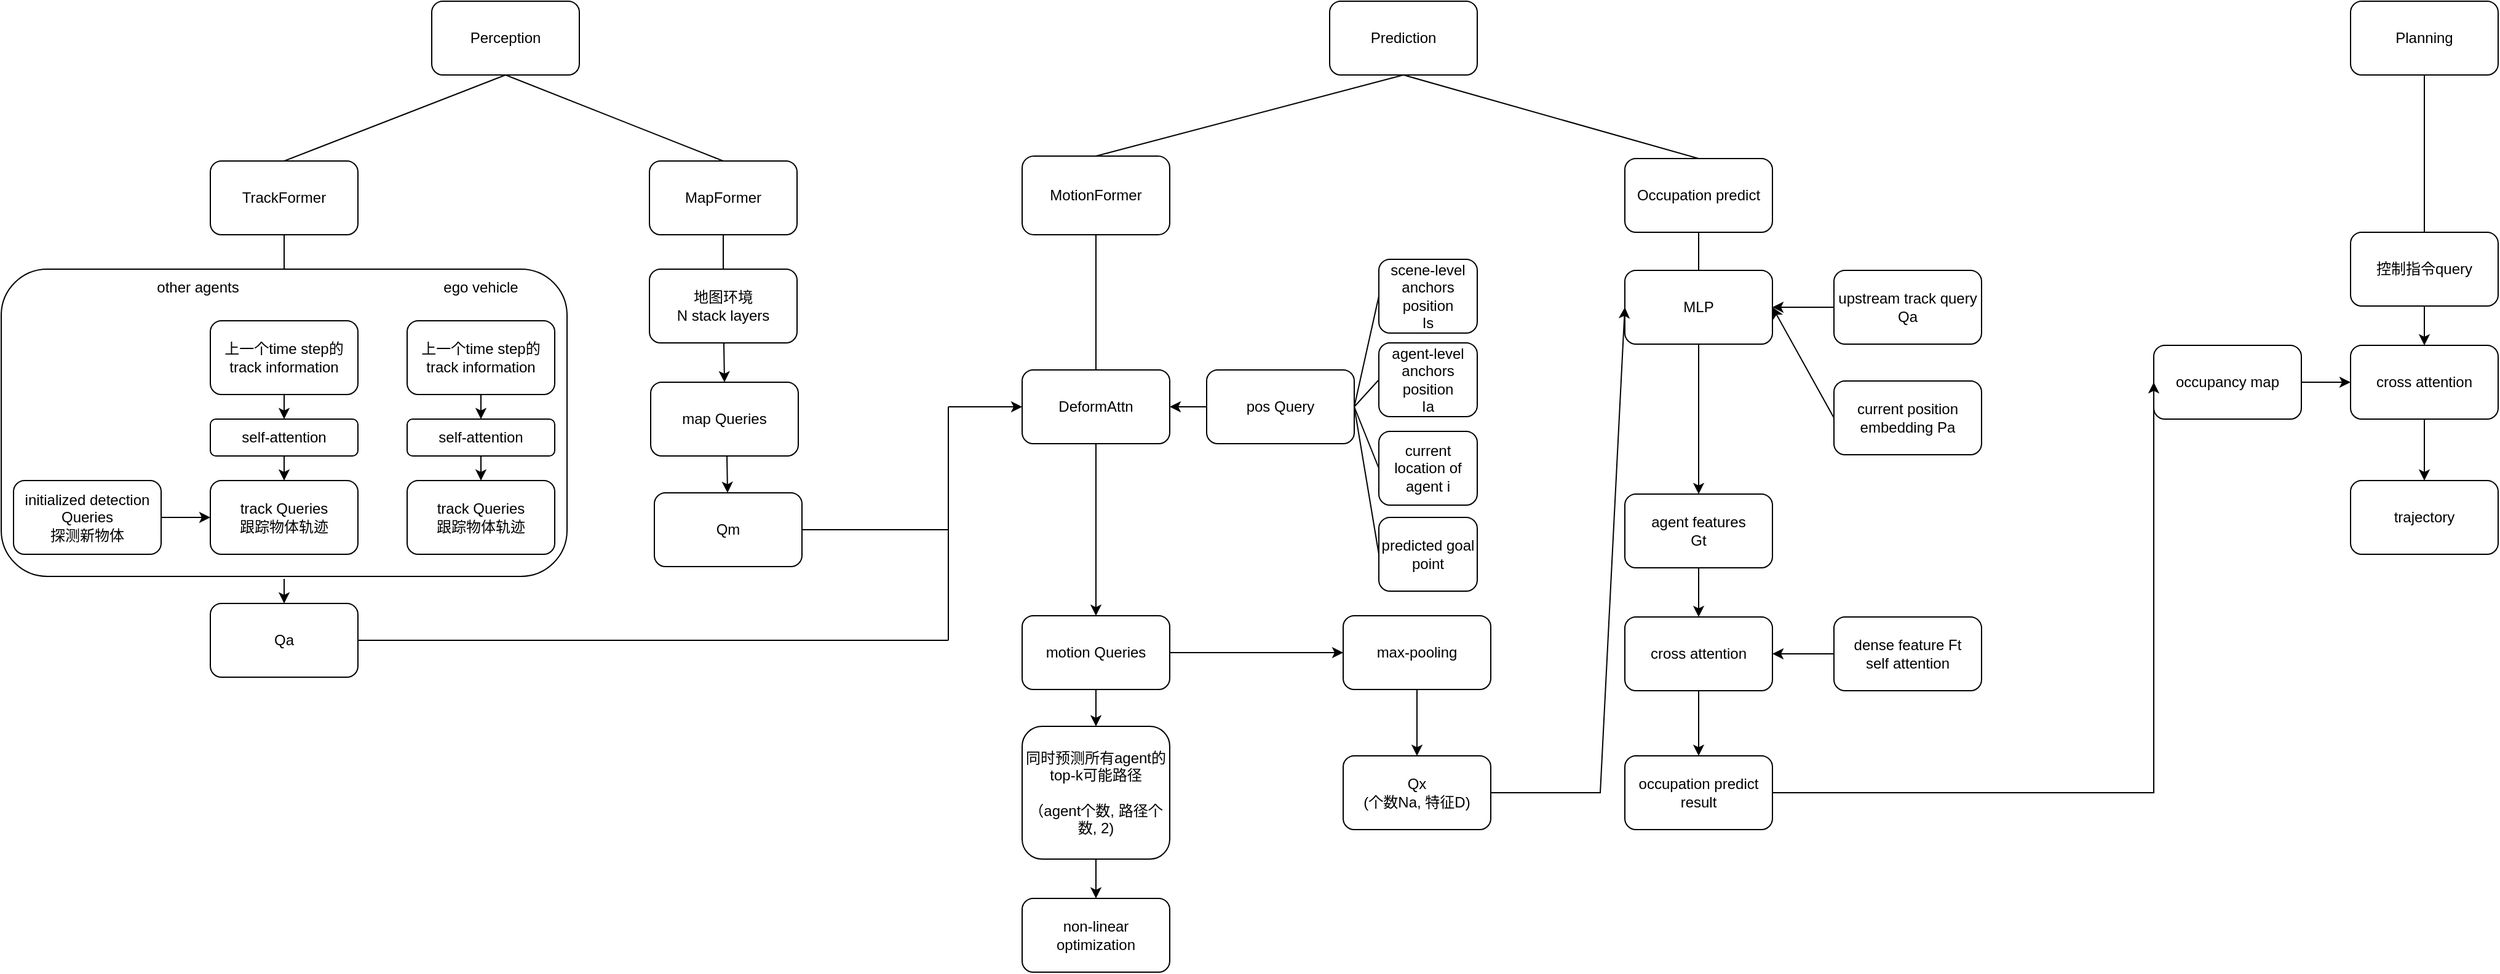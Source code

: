 <mxfile version="24.7.16">
  <diagram name="第 1 页" id="lg_SpBoe9I4gKLeaDJEI">
    <mxGraphModel dx="1118" dy="555" grid="1" gridSize="10" guides="1" tooltips="1" connect="1" arrows="1" fold="1" page="1" pageScale="1" pageWidth="827" pageHeight="1169" math="0" shadow="0">
      <root>
        <mxCell id="0" />
        <mxCell id="1" parent="0" />
        <mxCell id="r6HxHEpXDy4I0rtk-ksx-13" value="" style="rounded=1;whiteSpace=wrap;html=1;" parent="1" vertex="1">
          <mxGeometry x="30" y="268" width="460" height="250" as="geometry" />
        </mxCell>
        <mxCell id="r6HxHEpXDy4I0rtk-ksx-1" value="Perception" style="rounded=1;whiteSpace=wrap;html=1;" parent="1" vertex="1">
          <mxGeometry x="380" y="50" width="120" height="60" as="geometry" />
        </mxCell>
        <mxCell id="r6HxHEpXDy4I0rtk-ksx-2" value="Prediction" style="rounded=1;whiteSpace=wrap;html=1;" parent="1" vertex="1">
          <mxGeometry x="1110" y="50" width="120" height="60" as="geometry" />
        </mxCell>
        <mxCell id="r6HxHEpXDy4I0rtk-ksx-3" value="Planning" style="rounded=1;whiteSpace=wrap;html=1;" parent="1" vertex="1">
          <mxGeometry x="1940" y="50" width="120" height="60" as="geometry" />
        </mxCell>
        <mxCell id="r6HxHEpXDy4I0rtk-ksx-4" value="TrackFormer" style="rounded=1;whiteSpace=wrap;html=1;" parent="1" vertex="1">
          <mxGeometry x="200" y="180" width="120" height="60" as="geometry" />
        </mxCell>
        <mxCell id="r6HxHEpXDy4I0rtk-ksx-5" value="MapFormer" style="rounded=1;whiteSpace=wrap;html=1;" parent="1" vertex="1">
          <mxGeometry x="557" y="180" width="120" height="60" as="geometry" />
        </mxCell>
        <mxCell id="r6HxHEpXDy4I0rtk-ksx-6" value="initialized detection&lt;div&gt;Queries&lt;/div&gt;&lt;div&gt;探测新物体&lt;/div&gt;" style="rounded=1;whiteSpace=wrap;html=1;" parent="1" vertex="1">
          <mxGeometry x="40" y="440" width="120" height="60" as="geometry" />
        </mxCell>
        <mxCell id="r6HxHEpXDy4I0rtk-ksx-7" value="track Queries&lt;div&gt;跟踪物体轨迹&lt;/div&gt;" style="rounded=1;whiteSpace=wrap;html=1;" parent="1" vertex="1">
          <mxGeometry x="200" y="440" width="120" height="60" as="geometry" />
        </mxCell>
        <mxCell id="r6HxHEpXDy4I0rtk-ksx-8" value="self-attention" style="rounded=1;whiteSpace=wrap;html=1;" parent="1" vertex="1">
          <mxGeometry x="200" y="390" width="120" height="30" as="geometry" />
        </mxCell>
        <mxCell id="r6HxHEpXDy4I0rtk-ksx-9" value="上一个time step的track information" style="rounded=1;whiteSpace=wrap;html=1;" parent="1" vertex="1">
          <mxGeometry x="200" y="310" width="120" height="60" as="geometry" />
        </mxCell>
        <mxCell id="r6HxHEpXDy4I0rtk-ksx-10" value="track Queries&lt;div&gt;跟踪物体轨迹&lt;/div&gt;" style="rounded=1;whiteSpace=wrap;html=1;" parent="1" vertex="1">
          <mxGeometry x="360" y="440" width="120" height="60" as="geometry" />
        </mxCell>
        <mxCell id="r6HxHEpXDy4I0rtk-ksx-11" value="self-attention" style="rounded=1;whiteSpace=wrap;html=1;" parent="1" vertex="1">
          <mxGeometry x="360" y="390" width="120" height="30" as="geometry" />
        </mxCell>
        <mxCell id="r6HxHEpXDy4I0rtk-ksx-12" value="上一个time step的track information" style="rounded=1;whiteSpace=wrap;html=1;" parent="1" vertex="1">
          <mxGeometry x="360" y="310" width="120" height="60" as="geometry" />
        </mxCell>
        <mxCell id="r6HxHEpXDy4I0rtk-ksx-14" value="other agents" style="text;html=1;align=center;verticalAlign=middle;whiteSpace=wrap;rounded=0;" parent="1" vertex="1">
          <mxGeometry x="150" y="268" width="80" height="30" as="geometry" />
        </mxCell>
        <mxCell id="r6HxHEpXDy4I0rtk-ksx-15" value="ego vehicle" style="text;html=1;align=center;verticalAlign=middle;whiteSpace=wrap;rounded=0;" parent="1" vertex="1">
          <mxGeometry x="380" y="268" width="80" height="30" as="geometry" />
        </mxCell>
        <mxCell id="r6HxHEpXDy4I0rtk-ksx-16" value="" style="endArrow=classic;html=1;rounded=0;exitX=0.5;exitY=1;exitDx=0;exitDy=0;" parent="1" source="r6HxHEpXDy4I0rtk-ksx-9" target="r6HxHEpXDy4I0rtk-ksx-8" edge="1">
          <mxGeometry width="50" height="50" relative="1" as="geometry">
            <mxPoint x="450" y="340" as="sourcePoint" />
            <mxPoint x="500" y="290" as="targetPoint" />
          </mxGeometry>
        </mxCell>
        <mxCell id="r6HxHEpXDy4I0rtk-ksx-17" value="" style="endArrow=classic;html=1;rounded=0;exitX=0.5;exitY=1;exitDx=0;exitDy=0;" parent="1" source="r6HxHEpXDy4I0rtk-ksx-8" target="r6HxHEpXDy4I0rtk-ksx-7" edge="1">
          <mxGeometry width="50" height="50" relative="1" as="geometry">
            <mxPoint x="600" y="440" as="sourcePoint" />
            <mxPoint x="650" y="390" as="targetPoint" />
          </mxGeometry>
        </mxCell>
        <mxCell id="r6HxHEpXDy4I0rtk-ksx-18" value="" style="endArrow=classic;html=1;rounded=0;exitX=1;exitY=0.5;exitDx=0;exitDy=0;entryX=0;entryY=0.5;entryDx=0;entryDy=0;" parent="1" source="r6HxHEpXDy4I0rtk-ksx-6" target="r6HxHEpXDy4I0rtk-ksx-7" edge="1">
          <mxGeometry width="50" height="50" relative="1" as="geometry">
            <mxPoint x="160" y="480" as="sourcePoint" />
            <mxPoint x="210" y="430" as="targetPoint" />
          </mxGeometry>
        </mxCell>
        <mxCell id="r6HxHEpXDy4I0rtk-ksx-19" value="" style="endArrow=classic;html=1;rounded=0;exitX=0.5;exitY=1;exitDx=0;exitDy=0;entryX=0.5;entryY=0;entryDx=0;entryDy=0;" parent="1" source="r6HxHEpXDy4I0rtk-ksx-12" target="r6HxHEpXDy4I0rtk-ksx-11" edge="1">
          <mxGeometry width="50" height="50" relative="1" as="geometry">
            <mxPoint x="510" y="410" as="sourcePoint" />
            <mxPoint x="560" y="360" as="targetPoint" />
          </mxGeometry>
        </mxCell>
        <mxCell id="r6HxHEpXDy4I0rtk-ksx-20" value="" style="endArrow=classic;html=1;rounded=0;exitX=0.5;exitY=1;exitDx=0;exitDy=0;" parent="1" source="r6HxHEpXDy4I0rtk-ksx-11" target="r6HxHEpXDy4I0rtk-ksx-10" edge="1">
          <mxGeometry width="50" height="50" relative="1" as="geometry">
            <mxPoint x="570" y="490" as="sourcePoint" />
            <mxPoint x="620" y="440" as="targetPoint" />
          </mxGeometry>
        </mxCell>
        <mxCell id="r6HxHEpXDy4I0rtk-ksx-21" value="&lt;div&gt;地图环境&lt;/div&gt;N stack layers" style="rounded=1;whiteSpace=wrap;html=1;" parent="1" vertex="1">
          <mxGeometry x="557" y="268" width="120" height="60" as="geometry" />
        </mxCell>
        <mxCell id="r6HxHEpXDy4I0rtk-ksx-22" value="map Queries" style="rounded=1;whiteSpace=wrap;html=1;" parent="1" vertex="1">
          <mxGeometry x="558" y="360" width="120" height="60" as="geometry" />
        </mxCell>
        <mxCell id="r6HxHEpXDy4I0rtk-ksx-25" value="" style="endArrow=classic;html=1;rounded=0;entryX=0.5;entryY=0;entryDx=0;entryDy=0;" parent="1" source="r6HxHEpXDy4I0rtk-ksx-21" target="r6HxHEpXDy4I0rtk-ksx-22" edge="1">
          <mxGeometry width="50" height="50" relative="1" as="geometry">
            <mxPoint x="617" y="330" as="sourcePoint" />
            <mxPoint x="667" y="280" as="targetPoint" />
          </mxGeometry>
        </mxCell>
        <mxCell id="r6HxHEpXDy4I0rtk-ksx-26" value="MotionFormer" style="rounded=1;whiteSpace=wrap;html=1;" parent="1" vertex="1">
          <mxGeometry x="860" y="176" width="120" height="64" as="geometry" />
        </mxCell>
        <mxCell id="r6HxHEpXDy4I0rtk-ksx-27" value="Qa" style="rounded=1;whiteSpace=wrap;html=1;" parent="1" vertex="1">
          <mxGeometry x="200" y="540" width="120" height="60" as="geometry" />
        </mxCell>
        <mxCell id="r6HxHEpXDy4I0rtk-ksx-28" value="" style="endArrow=classic;html=1;rounded=0;" parent="1" target="r6HxHEpXDy4I0rtk-ksx-27" edge="1">
          <mxGeometry width="50" height="50" relative="1" as="geometry">
            <mxPoint x="260" y="520" as="sourcePoint" />
            <mxPoint x="310" y="470" as="targetPoint" />
          </mxGeometry>
        </mxCell>
        <mxCell id="r6HxHEpXDy4I0rtk-ksx-29" value="Qm" style="rounded=1;whiteSpace=wrap;html=1;" parent="1" vertex="1">
          <mxGeometry x="561" y="450" width="120" height="60" as="geometry" />
        </mxCell>
        <mxCell id="r6HxHEpXDy4I0rtk-ksx-30" value="" style="endArrow=classic;html=1;rounded=0;" parent="1" target="r6HxHEpXDy4I0rtk-ksx-29" edge="1">
          <mxGeometry width="50" height="50" relative="1" as="geometry">
            <mxPoint x="620" y="420" as="sourcePoint" />
            <mxPoint x="670" y="370" as="targetPoint" />
          </mxGeometry>
        </mxCell>
        <mxCell id="r6HxHEpXDy4I0rtk-ksx-31" value="" style="endArrow=none;html=1;rounded=0;exitX=1;exitY=0.5;exitDx=0;exitDy=0;" parent="1" source="r6HxHEpXDy4I0rtk-ksx-27" edge="1">
          <mxGeometry width="50" height="50" relative="1" as="geometry">
            <mxPoint x="590" y="450" as="sourcePoint" />
            <mxPoint x="800" y="570" as="targetPoint" />
          </mxGeometry>
        </mxCell>
        <mxCell id="r6HxHEpXDy4I0rtk-ksx-32" value="" style="endArrow=none;html=1;rounded=0;" parent="1" edge="1">
          <mxGeometry width="50" height="50" relative="1" as="geometry">
            <mxPoint x="800" y="570" as="sourcePoint" />
            <mxPoint x="800" y="380" as="targetPoint" />
          </mxGeometry>
        </mxCell>
        <mxCell id="r6HxHEpXDy4I0rtk-ksx-33" value="" style="endArrow=none;html=1;rounded=0;" parent="1" edge="1">
          <mxGeometry width="50" height="50" relative="1" as="geometry">
            <mxPoint x="681" y="480" as="sourcePoint" />
            <mxPoint x="800" y="480" as="targetPoint" />
          </mxGeometry>
        </mxCell>
        <mxCell id="r6HxHEpXDy4I0rtk-ksx-34" value="" style="endArrow=classic;html=1;rounded=0;entryX=0;entryY=0.5;entryDx=0;entryDy=0;" parent="1" target="XBj1yF4SLaZ5-RoXFRQB-3" edge="1">
          <mxGeometry width="50" height="50" relative="1" as="geometry">
            <mxPoint x="800" y="380" as="sourcePoint" />
            <mxPoint x="850" y="160" as="targetPoint" />
          </mxGeometry>
        </mxCell>
        <mxCell id="XBj1yF4SLaZ5-RoXFRQB-1" value="" style="endArrow=none;html=1;rounded=0;" parent="1" target="r6HxHEpXDy4I0rtk-ksx-13" edge="1">
          <mxGeometry width="50" height="50" relative="1" as="geometry">
            <mxPoint x="260" y="240" as="sourcePoint" />
            <mxPoint x="310" y="190" as="targetPoint" />
          </mxGeometry>
        </mxCell>
        <mxCell id="XBj1yF4SLaZ5-RoXFRQB-2" value="" style="endArrow=none;html=1;rounded=0;exitX=0.5;exitY=1;exitDx=0;exitDy=0;" parent="1" source="r6HxHEpXDy4I0rtk-ksx-5" target="r6HxHEpXDy4I0rtk-ksx-21" edge="1">
          <mxGeometry width="50" height="50" relative="1" as="geometry">
            <mxPoint x="620" y="240" as="sourcePoint" />
            <mxPoint x="670" y="190" as="targetPoint" />
          </mxGeometry>
        </mxCell>
        <mxCell id="XBj1yF4SLaZ5-RoXFRQB-3" value="DeformAttn" style="rounded=1;whiteSpace=wrap;html=1;" parent="1" vertex="1">
          <mxGeometry x="860" y="350" width="120" height="60" as="geometry" />
        </mxCell>
        <mxCell id="XBj1yF4SLaZ5-RoXFRQB-6" value="scene-level anchors position&lt;div&gt;Is&lt;/div&gt;" style="rounded=1;whiteSpace=wrap;html=1;" parent="1" vertex="1">
          <mxGeometry x="1150" y="260" width="80" height="60" as="geometry" />
        </mxCell>
        <mxCell id="XBj1yF4SLaZ5-RoXFRQB-7" value="agent-level anchors position&lt;div&gt;Ia&lt;/div&gt;" style="rounded=1;whiteSpace=wrap;html=1;" parent="1" vertex="1">
          <mxGeometry x="1150" y="328" width="80" height="60" as="geometry" />
        </mxCell>
        <mxCell id="XBj1yF4SLaZ5-RoXFRQB-8" value="current location of agent i" style="rounded=1;whiteSpace=wrap;html=1;" parent="1" vertex="1">
          <mxGeometry x="1150" y="400" width="80" height="60" as="geometry" />
        </mxCell>
        <mxCell id="XBj1yF4SLaZ5-RoXFRQB-9" value="predicted goal point" style="rounded=1;whiteSpace=wrap;html=1;" parent="1" vertex="1">
          <mxGeometry x="1150" y="470" width="80" height="60" as="geometry" />
        </mxCell>
        <mxCell id="XBj1yF4SLaZ5-RoXFRQB-10" value="pos Query" style="rounded=1;whiteSpace=wrap;html=1;" parent="1" vertex="1">
          <mxGeometry x="1010" y="350" width="120" height="60" as="geometry" />
        </mxCell>
        <mxCell id="XBj1yF4SLaZ5-RoXFRQB-12" value="" style="endArrow=none;html=1;rounded=0;exitX=0;exitY=0.5;exitDx=0;exitDy=0;entryX=1;entryY=0.5;entryDx=0;entryDy=0;" parent="1" source="XBj1yF4SLaZ5-RoXFRQB-6" target="XBj1yF4SLaZ5-RoXFRQB-10" edge="1">
          <mxGeometry width="50" height="50" relative="1" as="geometry">
            <mxPoint x="1110" y="360" as="sourcePoint" />
            <mxPoint x="1160" y="310" as="targetPoint" />
          </mxGeometry>
        </mxCell>
        <mxCell id="XBj1yF4SLaZ5-RoXFRQB-13" value="" style="endArrow=none;html=1;rounded=0;exitX=0;exitY=0.5;exitDx=0;exitDy=0;entryX=1;entryY=0.5;entryDx=0;entryDy=0;" parent="1" source="XBj1yF4SLaZ5-RoXFRQB-7" target="XBj1yF4SLaZ5-RoXFRQB-10" edge="1">
          <mxGeometry width="50" height="50" relative="1" as="geometry">
            <mxPoint x="1190" y="530" as="sourcePoint" />
            <mxPoint x="1230" y="350" as="targetPoint" />
          </mxGeometry>
        </mxCell>
        <mxCell id="XBj1yF4SLaZ5-RoXFRQB-14" value="" style="endArrow=none;html=1;rounded=0;exitX=0;exitY=0.5;exitDx=0;exitDy=0;entryX=1;entryY=0.5;entryDx=0;entryDy=0;" parent="1" source="XBj1yF4SLaZ5-RoXFRQB-8" target="XBj1yF4SLaZ5-RoXFRQB-10" edge="1">
          <mxGeometry width="50" height="50" relative="1" as="geometry">
            <mxPoint x="1230" y="510" as="sourcePoint" />
            <mxPoint x="1280" y="460" as="targetPoint" />
          </mxGeometry>
        </mxCell>
        <mxCell id="XBj1yF4SLaZ5-RoXFRQB-15" value="" style="endArrow=none;html=1;rounded=0;entryX=0;entryY=0.5;entryDx=0;entryDy=0;exitX=1;exitY=0.5;exitDx=0;exitDy=0;" parent="1" source="XBj1yF4SLaZ5-RoXFRQB-10" target="XBj1yF4SLaZ5-RoXFRQB-9" edge="1">
          <mxGeometry width="50" height="50" relative="1" as="geometry">
            <mxPoint x="1320" y="380" as="sourcePoint" />
            <mxPoint x="1370" y="330" as="targetPoint" />
          </mxGeometry>
        </mxCell>
        <mxCell id="XBj1yF4SLaZ5-RoXFRQB-16" value="&lt;div&gt;同时预测所有agent的top-k可能路径&lt;/div&gt;&lt;div&gt;&lt;br&gt;&lt;/div&gt;&lt;div&gt;（agent个数, 路径个数, 2)&lt;/div&gt;" style="rounded=1;whiteSpace=wrap;html=1;" parent="1" vertex="1">
          <mxGeometry x="860" y="640" width="120" height="108" as="geometry" />
        </mxCell>
        <mxCell id="XBj1yF4SLaZ5-RoXFRQB-17" value="" style="endArrow=classic;html=1;rounded=0;exitX=0;exitY=0.5;exitDx=0;exitDy=0;entryX=1;entryY=0.5;entryDx=0;entryDy=0;" parent="1" source="XBj1yF4SLaZ5-RoXFRQB-10" target="XBj1yF4SLaZ5-RoXFRQB-3" edge="1">
          <mxGeometry width="50" height="50" relative="1" as="geometry">
            <mxPoint x="1080" y="520" as="sourcePoint" />
            <mxPoint x="1130" y="470" as="targetPoint" />
          </mxGeometry>
        </mxCell>
        <mxCell id="XBj1yF4SLaZ5-RoXFRQB-18" value="" style="endArrow=none;html=1;rounded=0;entryX=0.5;entryY=1;entryDx=0;entryDy=0;exitX=0.5;exitY=0;exitDx=0;exitDy=0;" parent="1" source="XBj1yF4SLaZ5-RoXFRQB-3" target="r6HxHEpXDy4I0rtk-ksx-26" edge="1">
          <mxGeometry width="50" height="50" relative="1" as="geometry">
            <mxPoint x="900" y="320" as="sourcePoint" />
            <mxPoint x="950" y="270" as="targetPoint" />
          </mxGeometry>
        </mxCell>
        <mxCell id="XBj1yF4SLaZ5-RoXFRQB-19" value="non-linear optimization" style="rounded=1;whiteSpace=wrap;html=1;" parent="1" vertex="1">
          <mxGeometry x="860" y="780" width="120" height="60" as="geometry" />
        </mxCell>
        <mxCell id="XBj1yF4SLaZ5-RoXFRQB-21" value="" style="endArrow=classic;html=1;rounded=0;exitX=0.5;exitY=1;exitDx=0;exitDy=0;" parent="1" source="XBj1yF4SLaZ5-RoXFRQB-16" target="XBj1yF4SLaZ5-RoXFRQB-19" edge="1">
          <mxGeometry width="50" height="50" relative="1" as="geometry">
            <mxPoint x="1090" y="730" as="sourcePoint" />
            <mxPoint x="1140" y="680" as="targetPoint" />
          </mxGeometry>
        </mxCell>
        <mxCell id="XBj1yF4SLaZ5-RoXFRQB-22" value="" style="endArrow=none;html=1;rounded=0;entryX=0.5;entryY=1;entryDx=0;entryDy=0;exitX=0.5;exitY=0;exitDx=0;exitDy=0;" parent="1" source="r6HxHEpXDy4I0rtk-ksx-4" target="r6HxHEpXDy4I0rtk-ksx-1" edge="1">
          <mxGeometry width="50" height="50" relative="1" as="geometry">
            <mxPoint x="320" y="240" as="sourcePoint" />
            <mxPoint x="370" y="190" as="targetPoint" />
          </mxGeometry>
        </mxCell>
        <mxCell id="XBj1yF4SLaZ5-RoXFRQB-23" value="" style="endArrow=none;html=1;rounded=0;exitX=0.5;exitY=0;exitDx=0;exitDy=0;" parent="1" source="r6HxHEpXDy4I0rtk-ksx-5" edge="1">
          <mxGeometry width="50" height="50" relative="1" as="geometry">
            <mxPoint x="440" y="220" as="sourcePoint" />
            <mxPoint x="440" y="110" as="targetPoint" />
          </mxGeometry>
        </mxCell>
        <mxCell id="gVVT2Fr3jdANTdwnyOP--1" value="MLP" style="rounded=1;whiteSpace=wrap;html=1;" vertex="1" parent="1">
          <mxGeometry x="1350" y="269" width="120" height="60" as="geometry" />
        </mxCell>
        <mxCell id="gVVT2Fr3jdANTdwnyOP--2" value="Qx&lt;div&gt;(个数Na, 特征D)&lt;/div&gt;" style="rounded=1;whiteSpace=wrap;html=1;" vertex="1" parent="1">
          <mxGeometry x="1121" y="664" width="120" height="60" as="geometry" />
        </mxCell>
        <mxCell id="gVVT2Fr3jdANTdwnyOP--3" value="motion Queries" style="rounded=1;whiteSpace=wrap;html=1;" vertex="1" parent="1">
          <mxGeometry x="860" y="550" width="120" height="60" as="geometry" />
        </mxCell>
        <mxCell id="gVVT2Fr3jdANTdwnyOP--4" value="" style="endArrow=classic;html=1;rounded=0;exitX=0.5;exitY=1;exitDx=0;exitDy=0;" edge="1" parent="1" source="XBj1yF4SLaZ5-RoXFRQB-3" target="gVVT2Fr3jdANTdwnyOP--3">
          <mxGeometry width="50" height="50" relative="1" as="geometry">
            <mxPoint x="1100" y="730" as="sourcePoint" />
            <mxPoint x="1150" y="680" as="targetPoint" />
          </mxGeometry>
        </mxCell>
        <mxCell id="gVVT2Fr3jdANTdwnyOP--5" value="" style="endArrow=classic;html=1;rounded=0;exitX=0.5;exitY=1;exitDx=0;exitDy=0;entryX=0.5;entryY=0;entryDx=0;entryDy=0;" edge="1" parent="1" source="gVVT2Fr3jdANTdwnyOP--3" target="XBj1yF4SLaZ5-RoXFRQB-16">
          <mxGeometry width="50" height="50" relative="1" as="geometry">
            <mxPoint x="1040" y="790" as="sourcePoint" />
            <mxPoint x="1090" y="740" as="targetPoint" />
          </mxGeometry>
        </mxCell>
        <mxCell id="gVVT2Fr3jdANTdwnyOP--6" value="max-pooling" style="rounded=1;whiteSpace=wrap;html=1;" vertex="1" parent="1">
          <mxGeometry x="1121" y="550" width="120" height="60" as="geometry" />
        </mxCell>
        <mxCell id="gVVT2Fr3jdANTdwnyOP--7" value="" style="endArrow=classic;html=1;rounded=0;exitX=1;exitY=0.5;exitDx=0;exitDy=0;entryX=0;entryY=0.5;entryDx=0;entryDy=0;" edge="1" parent="1" source="gVVT2Fr3jdANTdwnyOP--3" target="gVVT2Fr3jdANTdwnyOP--6">
          <mxGeometry width="50" height="50" relative="1" as="geometry">
            <mxPoint x="1000" y="680" as="sourcePoint" />
            <mxPoint x="1050" y="630" as="targetPoint" />
          </mxGeometry>
        </mxCell>
        <mxCell id="gVVT2Fr3jdANTdwnyOP--8" value="" style="endArrow=classic;html=1;rounded=0;exitX=0.5;exitY=1;exitDx=0;exitDy=0;" edge="1" parent="1" source="gVVT2Fr3jdANTdwnyOP--6" target="gVVT2Fr3jdANTdwnyOP--2">
          <mxGeometry width="50" height="50" relative="1" as="geometry">
            <mxPoint x="1200" y="820" as="sourcePoint" />
            <mxPoint x="1250" y="770" as="targetPoint" />
          </mxGeometry>
        </mxCell>
        <mxCell id="gVVT2Fr3jdANTdwnyOP--9" value="upstream track query&lt;div&gt;Qa&lt;/div&gt;" style="rounded=1;whiteSpace=wrap;html=1;" vertex="1" parent="1">
          <mxGeometry x="1520" y="269" width="120" height="60" as="geometry" />
        </mxCell>
        <mxCell id="gVVT2Fr3jdANTdwnyOP--10" value="current position embedding Pa" style="rounded=1;whiteSpace=wrap;html=1;" vertex="1" parent="1">
          <mxGeometry x="1520" y="359" width="120" height="60" as="geometry" />
        </mxCell>
        <mxCell id="gVVT2Fr3jdANTdwnyOP--11" value="" style="endArrow=classic;html=1;rounded=0;exitX=1;exitY=0.5;exitDx=0;exitDy=0;entryX=0;entryY=0.5;entryDx=0;entryDy=0;" edge="1" parent="1" source="gVVT2Fr3jdANTdwnyOP--2" target="gVVT2Fr3jdANTdwnyOP--1">
          <mxGeometry width="50" height="50" relative="1" as="geometry">
            <mxPoint x="1260" y="680" as="sourcePoint" />
            <mxPoint x="1310" y="630" as="targetPoint" />
            <Array as="points">
              <mxPoint x="1330" y="694" />
            </Array>
          </mxGeometry>
        </mxCell>
        <mxCell id="gVVT2Fr3jdANTdwnyOP--12" value="" style="endArrow=classic;html=1;rounded=0;exitX=0;exitY=0.5;exitDx=0;exitDy=0;entryX=1;entryY=0.5;entryDx=0;entryDy=0;" edge="1" parent="1" source="gVVT2Fr3jdANTdwnyOP--9" target="gVVT2Fr3jdANTdwnyOP--1">
          <mxGeometry width="50" height="50" relative="1" as="geometry">
            <mxPoint x="1430" y="471" as="sourcePoint" />
            <mxPoint x="1480" y="421" as="targetPoint" />
          </mxGeometry>
        </mxCell>
        <mxCell id="gVVT2Fr3jdANTdwnyOP--13" value="" style="endArrow=classic;html=1;rounded=0;exitX=0;exitY=0.5;exitDx=0;exitDy=0;entryX=1;entryY=0.5;entryDx=0;entryDy=0;" edge="1" parent="1" source="gVVT2Fr3jdANTdwnyOP--10" target="gVVT2Fr3jdANTdwnyOP--1">
          <mxGeometry width="50" height="50" relative="1" as="geometry">
            <mxPoint x="1400" y="521" as="sourcePoint" />
            <mxPoint x="1450" y="471" as="targetPoint" />
          </mxGeometry>
        </mxCell>
        <mxCell id="gVVT2Fr3jdANTdwnyOP--14" value="dense feature Ft&lt;div&gt;self attention&lt;/div&gt;" style="rounded=1;whiteSpace=wrap;html=1;" vertex="1" parent="1">
          <mxGeometry x="1520" y="551" width="120" height="60" as="geometry" />
        </mxCell>
        <mxCell id="gVVT2Fr3jdANTdwnyOP--15" value="agent features&lt;div&gt;Gt&lt;/div&gt;" style="rounded=1;whiteSpace=wrap;html=1;" vertex="1" parent="1">
          <mxGeometry x="1350" y="451" width="120" height="60" as="geometry" />
        </mxCell>
        <mxCell id="gVVT2Fr3jdANTdwnyOP--16" value="" style="endArrow=classic;html=1;rounded=0;exitX=0.5;exitY=1;exitDx=0;exitDy=0;entryX=0.5;entryY=0;entryDx=0;entryDy=0;" edge="1" parent="1" source="gVVT2Fr3jdANTdwnyOP--1" target="gVVT2Fr3jdANTdwnyOP--15">
          <mxGeometry width="50" height="50" relative="1" as="geometry">
            <mxPoint x="1510" y="651" as="sourcePoint" />
            <mxPoint x="1560" y="601" as="targetPoint" />
          </mxGeometry>
        </mxCell>
        <mxCell id="gVVT2Fr3jdANTdwnyOP--20" value="cross attention" style="rounded=1;whiteSpace=wrap;html=1;" vertex="1" parent="1">
          <mxGeometry x="1350" y="551" width="120" height="60" as="geometry" />
        </mxCell>
        <mxCell id="gVVT2Fr3jdANTdwnyOP--21" value="" style="endArrow=classic;html=1;rounded=0;exitX=0.5;exitY=1;exitDx=0;exitDy=0;" edge="1" parent="1" source="gVVT2Fr3jdANTdwnyOP--15" target="gVVT2Fr3jdANTdwnyOP--20">
          <mxGeometry width="50" height="50" relative="1" as="geometry">
            <mxPoint x="1450" y="711" as="sourcePoint" />
            <mxPoint x="1500" y="661" as="targetPoint" />
          </mxGeometry>
        </mxCell>
        <mxCell id="gVVT2Fr3jdANTdwnyOP--22" value="" style="endArrow=classic;html=1;rounded=0;exitX=0;exitY=0.5;exitDx=0;exitDy=0;entryX=1;entryY=0.5;entryDx=0;entryDy=0;" edge="1" parent="1" source="gVVT2Fr3jdANTdwnyOP--14" target="gVVT2Fr3jdANTdwnyOP--20">
          <mxGeometry width="50" height="50" relative="1" as="geometry">
            <mxPoint x="1420" y="701" as="sourcePoint" />
            <mxPoint x="1470" y="651" as="targetPoint" />
          </mxGeometry>
        </mxCell>
        <mxCell id="gVVT2Fr3jdANTdwnyOP--23" value="Occupation predict" style="rounded=1;whiteSpace=wrap;html=1;" vertex="1" parent="1">
          <mxGeometry x="1350" y="178" width="120" height="60" as="geometry" />
        </mxCell>
        <mxCell id="gVVT2Fr3jdANTdwnyOP--24" value="occupation predict&lt;div&gt;result&lt;/div&gt;" style="rounded=1;whiteSpace=wrap;html=1;" vertex="1" parent="1">
          <mxGeometry x="1350" y="664" width="120" height="60" as="geometry" />
        </mxCell>
        <mxCell id="gVVT2Fr3jdANTdwnyOP--25" value="" style="endArrow=classic;html=1;rounded=0;exitX=0.5;exitY=1;exitDx=0;exitDy=0;entryX=0.5;entryY=0;entryDx=0;entryDy=0;" edge="1" parent="1" source="gVVT2Fr3jdANTdwnyOP--20" target="gVVT2Fr3jdANTdwnyOP--24">
          <mxGeometry width="50" height="50" relative="1" as="geometry">
            <mxPoint x="1510" y="700" as="sourcePoint" />
            <mxPoint x="1560" y="650" as="targetPoint" />
          </mxGeometry>
        </mxCell>
        <mxCell id="gVVT2Fr3jdANTdwnyOP--26" value="" style="endArrow=none;html=1;rounded=0;exitX=0.5;exitY=1;exitDx=0;exitDy=0;entryX=0.5;entryY=0;entryDx=0;entryDy=0;" edge="1" parent="1" source="gVVT2Fr3jdANTdwnyOP--23" target="gVVT2Fr3jdANTdwnyOP--1">
          <mxGeometry width="50" height="50" relative="1" as="geometry">
            <mxPoint x="1550" y="220" as="sourcePoint" />
            <mxPoint x="1600" y="170" as="targetPoint" />
          </mxGeometry>
        </mxCell>
        <mxCell id="gVVT2Fr3jdANTdwnyOP--27" value="" style="endArrow=none;html=1;rounded=0;exitX=0.5;exitY=1;exitDx=0;exitDy=0;entryX=0.5;entryY=0;entryDx=0;entryDy=0;" edge="1" parent="1" source="r6HxHEpXDy4I0rtk-ksx-2" target="r6HxHEpXDy4I0rtk-ksx-26">
          <mxGeometry width="50" height="50" relative="1" as="geometry">
            <mxPoint x="1060" y="250" as="sourcePoint" />
            <mxPoint x="1110" y="200" as="targetPoint" />
          </mxGeometry>
        </mxCell>
        <mxCell id="gVVT2Fr3jdANTdwnyOP--28" value="" style="endArrow=none;html=1;rounded=0;exitX=0.5;exitY=1;exitDx=0;exitDy=0;entryX=0.5;entryY=0;entryDx=0;entryDy=0;" edge="1" parent="1" source="r6HxHEpXDy4I0rtk-ksx-2" target="gVVT2Fr3jdANTdwnyOP--23">
          <mxGeometry width="50" height="50" relative="1" as="geometry">
            <mxPoint x="1130" y="200" as="sourcePoint" />
            <mxPoint x="1180" y="150" as="targetPoint" />
          </mxGeometry>
        </mxCell>
        <mxCell id="gVVT2Fr3jdANTdwnyOP--29" value="控制指令query" style="rounded=1;whiteSpace=wrap;html=1;" vertex="1" parent="1">
          <mxGeometry x="1940" y="238" width="120" height="60" as="geometry" />
        </mxCell>
        <mxCell id="gVVT2Fr3jdANTdwnyOP--30" value="cross attention" style="rounded=1;whiteSpace=wrap;html=1;" vertex="1" parent="1">
          <mxGeometry x="1940" y="330" width="120" height="60" as="geometry" />
        </mxCell>
        <mxCell id="gVVT2Fr3jdANTdwnyOP--31" value="occupancy map" style="rounded=1;whiteSpace=wrap;html=1;" vertex="1" parent="1">
          <mxGeometry x="1780" y="330" width="120" height="60" as="geometry" />
        </mxCell>
        <mxCell id="gVVT2Fr3jdANTdwnyOP--32" value="" style="endArrow=classic;html=1;rounded=0;exitX=1;exitY=0.5;exitDx=0;exitDy=0;entryX=0;entryY=0.5;entryDx=0;entryDy=0;" edge="1" parent="1" source="gVVT2Fr3jdANTdwnyOP--24" target="gVVT2Fr3jdANTdwnyOP--31">
          <mxGeometry width="50" height="50" relative="1" as="geometry">
            <mxPoint x="1530" y="740" as="sourcePoint" />
            <mxPoint x="1580" y="690" as="targetPoint" />
            <Array as="points">
              <mxPoint x="1780" y="694" />
            </Array>
          </mxGeometry>
        </mxCell>
        <mxCell id="gVVT2Fr3jdANTdwnyOP--33" value="" style="endArrow=classic;html=1;rounded=0;exitX=1;exitY=0.5;exitDx=0;exitDy=0;entryX=0;entryY=0.5;entryDx=0;entryDy=0;" edge="1" parent="1" source="gVVT2Fr3jdANTdwnyOP--31" target="gVVT2Fr3jdANTdwnyOP--30">
          <mxGeometry width="50" height="50" relative="1" as="geometry">
            <mxPoint x="1860" y="490" as="sourcePoint" />
            <mxPoint x="1910" y="440" as="targetPoint" />
          </mxGeometry>
        </mxCell>
        <mxCell id="gVVT2Fr3jdANTdwnyOP--34" value="" style="endArrow=classic;html=1;rounded=0;exitX=0.5;exitY=1;exitDx=0;exitDy=0;" edge="1" parent="1" source="gVVT2Fr3jdANTdwnyOP--29" target="gVVT2Fr3jdANTdwnyOP--30">
          <mxGeometry width="50" height="50" relative="1" as="geometry">
            <mxPoint x="1980" y="500" as="sourcePoint" />
            <mxPoint x="2030" y="450" as="targetPoint" />
          </mxGeometry>
        </mxCell>
        <mxCell id="gVVT2Fr3jdANTdwnyOP--35" value="" style="endArrow=none;html=1;rounded=0;exitX=0.5;exitY=1;exitDx=0;exitDy=0;entryX=0.5;entryY=0;entryDx=0;entryDy=0;" edge="1" parent="1" source="r6HxHEpXDy4I0rtk-ksx-3" target="gVVT2Fr3jdANTdwnyOP--29">
          <mxGeometry width="50" height="50" relative="1" as="geometry">
            <mxPoint x="2010" y="210" as="sourcePoint" />
            <mxPoint x="2060" y="160" as="targetPoint" />
          </mxGeometry>
        </mxCell>
        <mxCell id="gVVT2Fr3jdANTdwnyOP--36" value="trajectory" style="rounded=1;whiteSpace=wrap;html=1;" vertex="1" parent="1">
          <mxGeometry x="1940" y="440" width="120" height="60" as="geometry" />
        </mxCell>
        <mxCell id="gVVT2Fr3jdANTdwnyOP--37" value="" style="endArrow=classic;html=1;rounded=0;exitX=0.5;exitY=1;exitDx=0;exitDy=0;" edge="1" parent="1" source="gVVT2Fr3jdANTdwnyOP--30" target="gVVT2Fr3jdANTdwnyOP--36">
          <mxGeometry width="50" height="50" relative="1" as="geometry">
            <mxPoint x="1980" y="630" as="sourcePoint" />
            <mxPoint x="2030" y="580" as="targetPoint" />
          </mxGeometry>
        </mxCell>
      </root>
    </mxGraphModel>
  </diagram>
</mxfile>
